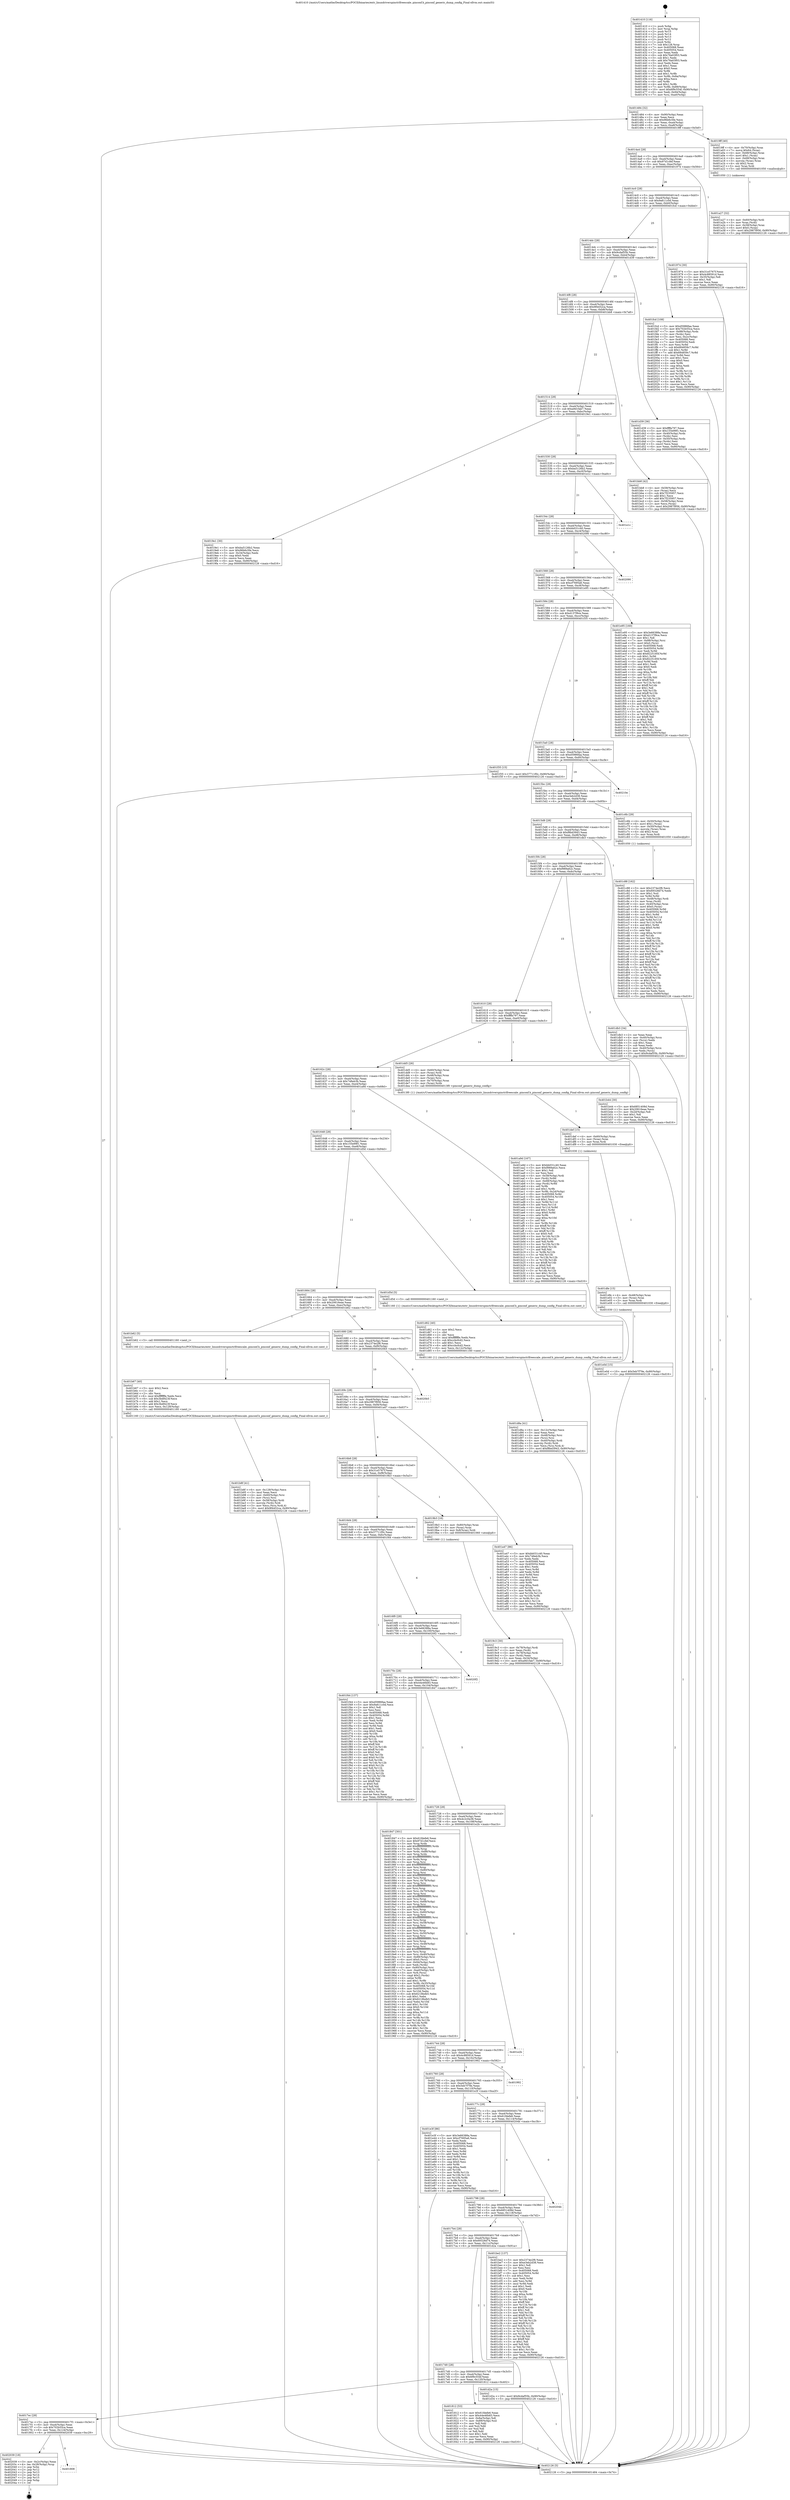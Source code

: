 digraph "0x401410" {
  label = "0x401410 (/mnt/c/Users/mathe/Desktop/tcc/POCII/binaries/extr_linuxdriverspinctrlfreescale..pinconf.h_pinconf_generic_dump_config_Final-ollvm.out::main(0))"
  labelloc = "t"
  node[shape=record]

  Entry [label="",width=0.3,height=0.3,shape=circle,fillcolor=black,style=filled]
  "0x401484" [label="{
     0x401484 [32]\l
     | [instrs]\l
     &nbsp;&nbsp;0x401484 \<+6\>: mov -0x90(%rbp),%eax\l
     &nbsp;&nbsp;0x40148a \<+2\>: mov %eax,%ecx\l
     &nbsp;&nbsp;0x40148c \<+6\>: sub $0x96b6c5fe,%ecx\l
     &nbsp;&nbsp;0x401492 \<+6\>: mov %eax,-0xa4(%rbp)\l
     &nbsp;&nbsp;0x401498 \<+6\>: mov %ecx,-0xa8(%rbp)\l
     &nbsp;&nbsp;0x40149e \<+6\>: je 00000000004019ff \<main+0x5ef\>\l
  }"]
  "0x4019ff" [label="{
     0x4019ff [40]\l
     | [instrs]\l
     &nbsp;&nbsp;0x4019ff \<+4\>: mov -0x70(%rbp),%rax\l
     &nbsp;&nbsp;0x401a03 \<+7\>: movq $0x64,(%rax)\l
     &nbsp;&nbsp;0x401a0a \<+4\>: mov -0x68(%rbp),%rax\l
     &nbsp;&nbsp;0x401a0e \<+6\>: movl $0x1,(%rax)\l
     &nbsp;&nbsp;0x401a14 \<+4\>: mov -0x68(%rbp),%rax\l
     &nbsp;&nbsp;0x401a18 \<+3\>: movslq (%rax),%rax\l
     &nbsp;&nbsp;0x401a1b \<+4\>: shl $0x2,%rax\l
     &nbsp;&nbsp;0x401a1f \<+3\>: mov %rax,%rdi\l
     &nbsp;&nbsp;0x401a22 \<+5\>: call 0000000000401050 \<malloc@plt\>\l
     | [calls]\l
     &nbsp;&nbsp;0x401050 \{1\} (unknown)\l
  }"]
  "0x4014a4" [label="{
     0x4014a4 [28]\l
     | [instrs]\l
     &nbsp;&nbsp;0x4014a4 \<+5\>: jmp 00000000004014a9 \<main+0x99\>\l
     &nbsp;&nbsp;0x4014a9 \<+6\>: mov -0xa4(%rbp),%eax\l
     &nbsp;&nbsp;0x4014af \<+5\>: sub $0x97d1cfef,%eax\l
     &nbsp;&nbsp;0x4014b4 \<+6\>: mov %eax,-0xac(%rbp)\l
     &nbsp;&nbsp;0x4014ba \<+6\>: je 0000000000401974 \<main+0x564\>\l
  }"]
  Exit [label="",width=0.3,height=0.3,shape=circle,fillcolor=black,style=filled,peripheries=2]
  "0x401974" [label="{
     0x401974 [30]\l
     | [instrs]\l
     &nbsp;&nbsp;0x401974 \<+5\>: mov $0x31e5767f,%eax\l
     &nbsp;&nbsp;0x401979 \<+5\>: mov $0x4c88591d,%ecx\l
     &nbsp;&nbsp;0x40197e \<+3\>: mov -0x35(%rbp),%dl\l
     &nbsp;&nbsp;0x401981 \<+3\>: test $0x1,%dl\l
     &nbsp;&nbsp;0x401984 \<+3\>: cmovne %ecx,%eax\l
     &nbsp;&nbsp;0x401987 \<+6\>: mov %eax,-0x90(%rbp)\l
     &nbsp;&nbsp;0x40198d \<+5\>: jmp 0000000000402126 \<main+0xd16\>\l
  }"]
  "0x4014c0" [label="{
     0x4014c0 [28]\l
     | [instrs]\l
     &nbsp;&nbsp;0x4014c0 \<+5\>: jmp 00000000004014c5 \<main+0xb5\>\l
     &nbsp;&nbsp;0x4014c5 \<+6\>: mov -0xa4(%rbp),%eax\l
     &nbsp;&nbsp;0x4014cb \<+5\>: sub $0x9a611c0d,%eax\l
     &nbsp;&nbsp;0x4014d0 \<+6\>: mov %eax,-0xb0(%rbp)\l
     &nbsp;&nbsp;0x4014d6 \<+6\>: je 0000000000401fcd \<main+0xbbd\>\l
  }"]
  "0x401808" [label="{
     0x401808\l
  }", style=dashed]
  "0x401fcd" [label="{
     0x401fcd [108]\l
     | [instrs]\l
     &nbsp;&nbsp;0x401fcd \<+5\>: mov $0xd5986faa,%eax\l
     &nbsp;&nbsp;0x401fd2 \<+5\>: mov $0x702b55ca,%ecx\l
     &nbsp;&nbsp;0x401fd7 \<+7\>: mov -0x88(%rbp),%rdx\l
     &nbsp;&nbsp;0x401fde \<+2\>: mov (%rdx),%esi\l
     &nbsp;&nbsp;0x401fe0 \<+3\>: mov %esi,-0x2c(%rbp)\l
     &nbsp;&nbsp;0x401fe3 \<+7\>: mov 0x405068,%esi\l
     &nbsp;&nbsp;0x401fea \<+7\>: mov 0x405054,%edi\l
     &nbsp;&nbsp;0x401ff1 \<+3\>: mov %esi,%r8d\l
     &nbsp;&nbsp;0x401ff4 \<+7\>: sub $0x684859c7,%r8d\l
     &nbsp;&nbsp;0x401ffb \<+4\>: sub $0x1,%r8d\l
     &nbsp;&nbsp;0x401fff \<+7\>: add $0x684859c7,%r8d\l
     &nbsp;&nbsp;0x402006 \<+4\>: imul %r8d,%esi\l
     &nbsp;&nbsp;0x40200a \<+3\>: and $0x1,%esi\l
     &nbsp;&nbsp;0x40200d \<+3\>: cmp $0x0,%esi\l
     &nbsp;&nbsp;0x402010 \<+4\>: sete %r9b\l
     &nbsp;&nbsp;0x402014 \<+3\>: cmp $0xa,%edi\l
     &nbsp;&nbsp;0x402017 \<+4\>: setl %r10b\l
     &nbsp;&nbsp;0x40201b \<+3\>: mov %r9b,%r11b\l
     &nbsp;&nbsp;0x40201e \<+3\>: and %r10b,%r11b\l
     &nbsp;&nbsp;0x402021 \<+3\>: xor %r10b,%r9b\l
     &nbsp;&nbsp;0x402024 \<+3\>: or %r9b,%r11b\l
     &nbsp;&nbsp;0x402027 \<+4\>: test $0x1,%r11b\l
     &nbsp;&nbsp;0x40202b \<+3\>: cmovne %ecx,%eax\l
     &nbsp;&nbsp;0x40202e \<+6\>: mov %eax,-0x90(%rbp)\l
     &nbsp;&nbsp;0x402034 \<+5\>: jmp 0000000000402126 \<main+0xd16\>\l
  }"]
  "0x4014dc" [label="{
     0x4014dc [28]\l
     | [instrs]\l
     &nbsp;&nbsp;0x4014dc \<+5\>: jmp 00000000004014e1 \<main+0xd1\>\l
     &nbsp;&nbsp;0x4014e1 \<+6\>: mov -0xa4(%rbp),%eax\l
     &nbsp;&nbsp;0x4014e7 \<+5\>: sub $0x9cdaf55b,%eax\l
     &nbsp;&nbsp;0x4014ec \<+6\>: mov %eax,-0xb4(%rbp)\l
     &nbsp;&nbsp;0x4014f2 \<+6\>: je 0000000000401d39 \<main+0x929\>\l
  }"]
  "0x402039" [label="{
     0x402039 [18]\l
     | [instrs]\l
     &nbsp;&nbsp;0x402039 \<+3\>: mov -0x2c(%rbp),%eax\l
     &nbsp;&nbsp;0x40203c \<+4\>: lea -0x28(%rbp),%rsp\l
     &nbsp;&nbsp;0x402040 \<+1\>: pop %rbx\l
     &nbsp;&nbsp;0x402041 \<+2\>: pop %r12\l
     &nbsp;&nbsp;0x402043 \<+2\>: pop %r13\l
     &nbsp;&nbsp;0x402045 \<+2\>: pop %r14\l
     &nbsp;&nbsp;0x402047 \<+2\>: pop %r15\l
     &nbsp;&nbsp;0x402049 \<+1\>: pop %rbp\l
     &nbsp;&nbsp;0x40204a \<+1\>: ret\l
  }"]
  "0x401d39" [label="{
     0x401d39 [36]\l
     | [instrs]\l
     &nbsp;&nbsp;0x401d39 \<+5\>: mov $0xffffa797,%eax\l
     &nbsp;&nbsp;0x401d3e \<+5\>: mov $0x155e99f1,%ecx\l
     &nbsp;&nbsp;0x401d43 \<+4\>: mov -0x40(%rbp),%rdx\l
     &nbsp;&nbsp;0x401d47 \<+2\>: mov (%rdx),%esi\l
     &nbsp;&nbsp;0x401d49 \<+4\>: mov -0x50(%rbp),%rdx\l
     &nbsp;&nbsp;0x401d4d \<+2\>: cmp (%rdx),%esi\l
     &nbsp;&nbsp;0x401d4f \<+3\>: cmovl %ecx,%eax\l
     &nbsp;&nbsp;0x401d52 \<+6\>: mov %eax,-0x90(%rbp)\l
     &nbsp;&nbsp;0x401d58 \<+5\>: jmp 0000000000402126 \<main+0xd16\>\l
  }"]
  "0x4014f8" [label="{
     0x4014f8 [28]\l
     | [instrs]\l
     &nbsp;&nbsp;0x4014f8 \<+5\>: jmp 00000000004014fd \<main+0xed\>\l
     &nbsp;&nbsp;0x4014fd \<+6\>: mov -0xa4(%rbp),%eax\l
     &nbsp;&nbsp;0x401503 \<+5\>: sub $0x9f4452ca,%eax\l
     &nbsp;&nbsp;0x401508 \<+6\>: mov %eax,-0xb8(%rbp)\l
     &nbsp;&nbsp;0x40150e \<+6\>: je 0000000000401bb8 \<main+0x7a8\>\l
  }"]
  "0x401e0d" [label="{
     0x401e0d [15]\l
     | [instrs]\l
     &nbsp;&nbsp;0x401e0d \<+10\>: movl $0x5eb7f79e,-0x90(%rbp)\l
     &nbsp;&nbsp;0x401e17 \<+5\>: jmp 0000000000402126 \<main+0xd16\>\l
  }"]
  "0x401bb8" [label="{
     0x401bb8 [42]\l
     | [instrs]\l
     &nbsp;&nbsp;0x401bb8 \<+4\>: mov -0x58(%rbp),%rax\l
     &nbsp;&nbsp;0x401bbc \<+2\>: mov (%rax),%ecx\l
     &nbsp;&nbsp;0x401bbe \<+6\>: sub $0x7f235957,%ecx\l
     &nbsp;&nbsp;0x401bc4 \<+3\>: add $0x1,%ecx\l
     &nbsp;&nbsp;0x401bc7 \<+6\>: add $0x7f235957,%ecx\l
     &nbsp;&nbsp;0x401bcd \<+4\>: mov -0x58(%rbp),%rax\l
     &nbsp;&nbsp;0x401bd1 \<+2\>: mov %ecx,(%rax)\l
     &nbsp;&nbsp;0x401bd3 \<+10\>: movl $0x2987f956,-0x90(%rbp)\l
     &nbsp;&nbsp;0x401bdd \<+5\>: jmp 0000000000402126 \<main+0xd16\>\l
  }"]
  "0x401514" [label="{
     0x401514 [28]\l
     | [instrs]\l
     &nbsp;&nbsp;0x401514 \<+5\>: jmp 0000000000401519 \<main+0x109\>\l
     &nbsp;&nbsp;0x401519 \<+6\>: mov -0xa4(%rbp),%eax\l
     &nbsp;&nbsp;0x40151f \<+5\>: sub $0xa9d1fab7,%eax\l
     &nbsp;&nbsp;0x401524 \<+6\>: mov %eax,-0xbc(%rbp)\l
     &nbsp;&nbsp;0x40152a \<+6\>: je 00000000004019e1 \<main+0x5d1\>\l
  }"]
  "0x401dfe" [label="{
     0x401dfe [15]\l
     | [instrs]\l
     &nbsp;&nbsp;0x401dfe \<+4\>: mov -0x48(%rbp),%rax\l
     &nbsp;&nbsp;0x401e02 \<+3\>: mov (%rax),%rax\l
     &nbsp;&nbsp;0x401e05 \<+3\>: mov %rax,%rdi\l
     &nbsp;&nbsp;0x401e08 \<+5\>: call 0000000000401030 \<free@plt\>\l
     | [calls]\l
     &nbsp;&nbsp;0x401030 \{1\} (unknown)\l
  }"]
  "0x4019e1" [label="{
     0x4019e1 [30]\l
     | [instrs]\l
     &nbsp;&nbsp;0x4019e1 \<+5\>: mov $0xba5126b2,%eax\l
     &nbsp;&nbsp;0x4019e6 \<+5\>: mov $0x96b6c5fe,%ecx\l
     &nbsp;&nbsp;0x4019eb \<+3\>: mov -0x34(%rbp),%edx\l
     &nbsp;&nbsp;0x4019ee \<+3\>: cmp $0x0,%edx\l
     &nbsp;&nbsp;0x4019f1 \<+3\>: cmove %ecx,%eax\l
     &nbsp;&nbsp;0x4019f4 \<+6\>: mov %eax,-0x90(%rbp)\l
     &nbsp;&nbsp;0x4019fa \<+5\>: jmp 0000000000402126 \<main+0xd16\>\l
  }"]
  "0x401530" [label="{
     0x401530 [28]\l
     | [instrs]\l
     &nbsp;&nbsp;0x401530 \<+5\>: jmp 0000000000401535 \<main+0x125\>\l
     &nbsp;&nbsp;0x401535 \<+6\>: mov -0xa4(%rbp),%eax\l
     &nbsp;&nbsp;0x40153b \<+5\>: sub $0xba5126b2,%eax\l
     &nbsp;&nbsp;0x401540 \<+6\>: mov %eax,-0xc0(%rbp)\l
     &nbsp;&nbsp;0x401546 \<+6\>: je 0000000000401e1c \<main+0xa0c\>\l
  }"]
  "0x401def" [label="{
     0x401def [15]\l
     | [instrs]\l
     &nbsp;&nbsp;0x401def \<+4\>: mov -0x60(%rbp),%rax\l
     &nbsp;&nbsp;0x401df3 \<+3\>: mov (%rax),%rax\l
     &nbsp;&nbsp;0x401df6 \<+3\>: mov %rax,%rdi\l
     &nbsp;&nbsp;0x401df9 \<+5\>: call 0000000000401030 \<free@plt\>\l
     | [calls]\l
     &nbsp;&nbsp;0x401030 \{1\} (unknown)\l
  }"]
  "0x401e1c" [label="{
     0x401e1c\l
  }", style=dashed]
  "0x40154c" [label="{
     0x40154c [28]\l
     | [instrs]\l
     &nbsp;&nbsp;0x40154c \<+5\>: jmp 0000000000401551 \<main+0x141\>\l
     &nbsp;&nbsp;0x401551 \<+6\>: mov -0xa4(%rbp),%eax\l
     &nbsp;&nbsp;0x401557 \<+5\>: sub $0xbb031c40,%eax\l
     &nbsp;&nbsp;0x40155c \<+6\>: mov %eax,-0xc4(%rbp)\l
     &nbsp;&nbsp;0x401562 \<+6\>: je 0000000000402090 \<main+0xc80\>\l
  }"]
  "0x401d8a" [label="{
     0x401d8a [41]\l
     | [instrs]\l
     &nbsp;&nbsp;0x401d8a \<+6\>: mov -0x12c(%rbp),%ecx\l
     &nbsp;&nbsp;0x401d90 \<+3\>: imul %eax,%ecx\l
     &nbsp;&nbsp;0x401d93 \<+4\>: mov -0x48(%rbp),%rsi\l
     &nbsp;&nbsp;0x401d97 \<+3\>: mov (%rsi),%rsi\l
     &nbsp;&nbsp;0x401d9a \<+4\>: mov -0x40(%rbp),%rdi\l
     &nbsp;&nbsp;0x401d9e \<+3\>: movslq (%rdi),%rdi\l
     &nbsp;&nbsp;0x401da1 \<+3\>: mov %ecx,(%rsi,%rdi,4)\l
     &nbsp;&nbsp;0x401da4 \<+10\>: movl $0xf8bd3943,-0x90(%rbp)\l
     &nbsp;&nbsp;0x401dae \<+5\>: jmp 0000000000402126 \<main+0xd16\>\l
  }"]
  "0x402090" [label="{
     0x402090\l
  }", style=dashed]
  "0x401568" [label="{
     0x401568 [28]\l
     | [instrs]\l
     &nbsp;&nbsp;0x401568 \<+5\>: jmp 000000000040156d \<main+0x15d\>\l
     &nbsp;&nbsp;0x40156d \<+6\>: mov -0xa4(%rbp),%eax\l
     &nbsp;&nbsp;0x401573 \<+5\>: sub $0xcf7695a6,%eax\l
     &nbsp;&nbsp;0x401578 \<+6\>: mov %eax,-0xc8(%rbp)\l
     &nbsp;&nbsp;0x40157e \<+6\>: je 0000000000401e95 \<main+0xa85\>\l
  }"]
  "0x401d62" [label="{
     0x401d62 [40]\l
     | [instrs]\l
     &nbsp;&nbsp;0x401d62 \<+5\>: mov $0x2,%ecx\l
     &nbsp;&nbsp;0x401d67 \<+1\>: cltd\l
     &nbsp;&nbsp;0x401d68 \<+2\>: idiv %ecx\l
     &nbsp;&nbsp;0x401d6a \<+6\>: imul $0xfffffffe,%edx,%ecx\l
     &nbsp;&nbsp;0x401d70 \<+6\>: sub $0xccbcfcd2,%ecx\l
     &nbsp;&nbsp;0x401d76 \<+3\>: add $0x1,%ecx\l
     &nbsp;&nbsp;0x401d79 \<+6\>: add $0xccbcfcd2,%ecx\l
     &nbsp;&nbsp;0x401d7f \<+6\>: mov %ecx,-0x12c(%rbp)\l
     &nbsp;&nbsp;0x401d85 \<+5\>: call 0000000000401160 \<next_i\>\l
     | [calls]\l
     &nbsp;&nbsp;0x401160 \{1\} (/mnt/c/Users/mathe/Desktop/tcc/POCII/binaries/extr_linuxdriverspinctrlfreescale..pinconf.h_pinconf_generic_dump_config_Final-ollvm.out::next_i)\l
  }"]
  "0x401e95" [label="{
     0x401e95 [160]\l
     | [instrs]\l
     &nbsp;&nbsp;0x401e95 \<+5\>: mov $0x3e66388a,%eax\l
     &nbsp;&nbsp;0x401e9a \<+5\>: mov $0xd137f9ce,%ecx\l
     &nbsp;&nbsp;0x401e9f \<+2\>: mov $0x1,%dl\l
     &nbsp;&nbsp;0x401ea1 \<+7\>: mov -0x88(%rbp),%rsi\l
     &nbsp;&nbsp;0x401ea8 \<+6\>: movl $0x0,(%rsi)\l
     &nbsp;&nbsp;0x401eae \<+7\>: mov 0x405068,%edi\l
     &nbsp;&nbsp;0x401eb5 \<+8\>: mov 0x405054,%r8d\l
     &nbsp;&nbsp;0x401ebd \<+3\>: mov %edi,%r9d\l
     &nbsp;&nbsp;0x401ec0 \<+7\>: add $0x8225185f,%r9d\l
     &nbsp;&nbsp;0x401ec7 \<+4\>: sub $0x1,%r9d\l
     &nbsp;&nbsp;0x401ecb \<+7\>: sub $0x8225185f,%r9d\l
     &nbsp;&nbsp;0x401ed2 \<+4\>: imul %r9d,%edi\l
     &nbsp;&nbsp;0x401ed6 \<+3\>: and $0x1,%edi\l
     &nbsp;&nbsp;0x401ed9 \<+3\>: cmp $0x0,%edi\l
     &nbsp;&nbsp;0x401edc \<+4\>: sete %r10b\l
     &nbsp;&nbsp;0x401ee0 \<+4\>: cmp $0xa,%r8d\l
     &nbsp;&nbsp;0x401ee4 \<+4\>: setl %r11b\l
     &nbsp;&nbsp;0x401ee8 \<+3\>: mov %r10b,%bl\l
     &nbsp;&nbsp;0x401eeb \<+3\>: xor $0xff,%bl\l
     &nbsp;&nbsp;0x401eee \<+3\>: mov %r11b,%r14b\l
     &nbsp;&nbsp;0x401ef1 \<+4\>: xor $0xff,%r14b\l
     &nbsp;&nbsp;0x401ef5 \<+3\>: xor $0x1,%dl\l
     &nbsp;&nbsp;0x401ef8 \<+3\>: mov %bl,%r15b\l
     &nbsp;&nbsp;0x401efb \<+4\>: and $0xff,%r15b\l
     &nbsp;&nbsp;0x401eff \<+3\>: and %dl,%r10b\l
     &nbsp;&nbsp;0x401f02 \<+3\>: mov %r14b,%r12b\l
     &nbsp;&nbsp;0x401f05 \<+4\>: and $0xff,%r12b\l
     &nbsp;&nbsp;0x401f09 \<+3\>: and %dl,%r11b\l
     &nbsp;&nbsp;0x401f0c \<+3\>: or %r10b,%r15b\l
     &nbsp;&nbsp;0x401f0f \<+3\>: or %r11b,%r12b\l
     &nbsp;&nbsp;0x401f12 \<+3\>: xor %r12b,%r15b\l
     &nbsp;&nbsp;0x401f15 \<+3\>: or %r14b,%bl\l
     &nbsp;&nbsp;0x401f18 \<+3\>: xor $0xff,%bl\l
     &nbsp;&nbsp;0x401f1b \<+3\>: or $0x1,%dl\l
     &nbsp;&nbsp;0x401f1e \<+2\>: and %dl,%bl\l
     &nbsp;&nbsp;0x401f20 \<+3\>: or %bl,%r15b\l
     &nbsp;&nbsp;0x401f23 \<+4\>: test $0x1,%r15b\l
     &nbsp;&nbsp;0x401f27 \<+3\>: cmovne %ecx,%eax\l
     &nbsp;&nbsp;0x401f2a \<+6\>: mov %eax,-0x90(%rbp)\l
     &nbsp;&nbsp;0x401f30 \<+5\>: jmp 0000000000402126 \<main+0xd16\>\l
  }"]
  "0x401584" [label="{
     0x401584 [28]\l
     | [instrs]\l
     &nbsp;&nbsp;0x401584 \<+5\>: jmp 0000000000401589 \<main+0x179\>\l
     &nbsp;&nbsp;0x401589 \<+6\>: mov -0xa4(%rbp),%eax\l
     &nbsp;&nbsp;0x40158f \<+5\>: sub $0xd137f9ce,%eax\l
     &nbsp;&nbsp;0x401594 \<+6\>: mov %eax,-0xcc(%rbp)\l
     &nbsp;&nbsp;0x40159a \<+6\>: je 0000000000401f35 \<main+0xb25\>\l
  }"]
  "0x401c88" [label="{
     0x401c88 [162]\l
     | [instrs]\l
     &nbsp;&nbsp;0x401c88 \<+5\>: mov $0x2374e2f6,%ecx\l
     &nbsp;&nbsp;0x401c8d \<+5\>: mov $0x69328d74,%edx\l
     &nbsp;&nbsp;0x401c92 \<+3\>: mov $0x1,%sil\l
     &nbsp;&nbsp;0x401c95 \<+3\>: xor %r8d,%r8d\l
     &nbsp;&nbsp;0x401c98 \<+4\>: mov -0x48(%rbp),%rdi\l
     &nbsp;&nbsp;0x401c9c \<+3\>: mov %rax,(%rdi)\l
     &nbsp;&nbsp;0x401c9f \<+4\>: mov -0x40(%rbp),%rax\l
     &nbsp;&nbsp;0x401ca3 \<+6\>: movl $0x0,(%rax)\l
     &nbsp;&nbsp;0x401ca9 \<+8\>: mov 0x405068,%r9d\l
     &nbsp;&nbsp;0x401cb1 \<+8\>: mov 0x405054,%r10d\l
     &nbsp;&nbsp;0x401cb9 \<+4\>: sub $0x1,%r8d\l
     &nbsp;&nbsp;0x401cbd \<+3\>: mov %r9d,%r11d\l
     &nbsp;&nbsp;0x401cc0 \<+3\>: add %r8d,%r11d\l
     &nbsp;&nbsp;0x401cc3 \<+4\>: imul %r11d,%r9d\l
     &nbsp;&nbsp;0x401cc7 \<+4\>: and $0x1,%r9d\l
     &nbsp;&nbsp;0x401ccb \<+4\>: cmp $0x0,%r9d\l
     &nbsp;&nbsp;0x401ccf \<+3\>: sete %bl\l
     &nbsp;&nbsp;0x401cd2 \<+4\>: cmp $0xa,%r10d\l
     &nbsp;&nbsp;0x401cd6 \<+4\>: setl %r14b\l
     &nbsp;&nbsp;0x401cda \<+3\>: mov %bl,%r15b\l
     &nbsp;&nbsp;0x401cdd \<+4\>: xor $0xff,%r15b\l
     &nbsp;&nbsp;0x401ce1 \<+3\>: mov %r14b,%r12b\l
     &nbsp;&nbsp;0x401ce4 \<+4\>: xor $0xff,%r12b\l
     &nbsp;&nbsp;0x401ce8 \<+4\>: xor $0x1,%sil\l
     &nbsp;&nbsp;0x401cec \<+3\>: mov %r15b,%r13b\l
     &nbsp;&nbsp;0x401cef \<+4\>: and $0xff,%r13b\l
     &nbsp;&nbsp;0x401cf3 \<+3\>: and %sil,%bl\l
     &nbsp;&nbsp;0x401cf6 \<+3\>: mov %r12b,%al\l
     &nbsp;&nbsp;0x401cf9 \<+2\>: and $0xff,%al\l
     &nbsp;&nbsp;0x401cfb \<+3\>: and %sil,%r14b\l
     &nbsp;&nbsp;0x401cfe \<+3\>: or %bl,%r13b\l
     &nbsp;&nbsp;0x401d01 \<+3\>: or %r14b,%al\l
     &nbsp;&nbsp;0x401d04 \<+3\>: xor %al,%r13b\l
     &nbsp;&nbsp;0x401d07 \<+3\>: or %r12b,%r15b\l
     &nbsp;&nbsp;0x401d0a \<+4\>: xor $0xff,%r15b\l
     &nbsp;&nbsp;0x401d0e \<+4\>: or $0x1,%sil\l
     &nbsp;&nbsp;0x401d12 \<+3\>: and %sil,%r15b\l
     &nbsp;&nbsp;0x401d15 \<+3\>: or %r15b,%r13b\l
     &nbsp;&nbsp;0x401d18 \<+4\>: test $0x1,%r13b\l
     &nbsp;&nbsp;0x401d1c \<+3\>: cmovne %edx,%ecx\l
     &nbsp;&nbsp;0x401d1f \<+6\>: mov %ecx,-0x90(%rbp)\l
     &nbsp;&nbsp;0x401d25 \<+5\>: jmp 0000000000402126 \<main+0xd16\>\l
  }"]
  "0x401f35" [label="{
     0x401f35 [15]\l
     | [instrs]\l
     &nbsp;&nbsp;0x401f35 \<+10\>: movl $0x37711f0c,-0x90(%rbp)\l
     &nbsp;&nbsp;0x401f3f \<+5\>: jmp 0000000000402126 \<main+0xd16\>\l
  }"]
  "0x4015a0" [label="{
     0x4015a0 [28]\l
     | [instrs]\l
     &nbsp;&nbsp;0x4015a0 \<+5\>: jmp 00000000004015a5 \<main+0x195\>\l
     &nbsp;&nbsp;0x4015a5 \<+6\>: mov -0xa4(%rbp),%eax\l
     &nbsp;&nbsp;0x4015ab \<+5\>: sub $0xd5986faa,%eax\l
     &nbsp;&nbsp;0x4015b0 \<+6\>: mov %eax,-0xd0(%rbp)\l
     &nbsp;&nbsp;0x4015b6 \<+6\>: je 000000000040210e \<main+0xcfe\>\l
  }"]
  "0x401b8f" [label="{
     0x401b8f [41]\l
     | [instrs]\l
     &nbsp;&nbsp;0x401b8f \<+6\>: mov -0x128(%rbp),%ecx\l
     &nbsp;&nbsp;0x401b95 \<+3\>: imul %eax,%ecx\l
     &nbsp;&nbsp;0x401b98 \<+4\>: mov -0x60(%rbp),%rsi\l
     &nbsp;&nbsp;0x401b9c \<+3\>: mov (%rsi),%rsi\l
     &nbsp;&nbsp;0x401b9f \<+4\>: mov -0x58(%rbp),%rdi\l
     &nbsp;&nbsp;0x401ba3 \<+3\>: movslq (%rdi),%rdi\l
     &nbsp;&nbsp;0x401ba6 \<+3\>: mov %ecx,(%rsi,%rdi,4)\l
     &nbsp;&nbsp;0x401ba9 \<+10\>: movl $0x9f4452ca,-0x90(%rbp)\l
     &nbsp;&nbsp;0x401bb3 \<+5\>: jmp 0000000000402126 \<main+0xd16\>\l
  }"]
  "0x40210e" [label="{
     0x40210e\l
  }", style=dashed]
  "0x4015bc" [label="{
     0x4015bc [28]\l
     | [instrs]\l
     &nbsp;&nbsp;0x4015bc \<+5\>: jmp 00000000004015c1 \<main+0x1b1\>\l
     &nbsp;&nbsp;0x4015c1 \<+6\>: mov -0xa4(%rbp),%eax\l
     &nbsp;&nbsp;0x4015c7 \<+5\>: sub $0xe3eb2d38,%eax\l
     &nbsp;&nbsp;0x4015cc \<+6\>: mov %eax,-0xd4(%rbp)\l
     &nbsp;&nbsp;0x4015d2 \<+6\>: je 0000000000401c6b \<main+0x85b\>\l
  }"]
  "0x401b67" [label="{
     0x401b67 [40]\l
     | [instrs]\l
     &nbsp;&nbsp;0x401b67 \<+5\>: mov $0x2,%ecx\l
     &nbsp;&nbsp;0x401b6c \<+1\>: cltd\l
     &nbsp;&nbsp;0x401b6d \<+2\>: idiv %ecx\l
     &nbsp;&nbsp;0x401b6f \<+6\>: imul $0xfffffffe,%edx,%ecx\l
     &nbsp;&nbsp;0x401b75 \<+6\>: sub $0x3bdf423f,%ecx\l
     &nbsp;&nbsp;0x401b7b \<+3\>: add $0x1,%ecx\l
     &nbsp;&nbsp;0x401b7e \<+6\>: add $0x3bdf423f,%ecx\l
     &nbsp;&nbsp;0x401b84 \<+6\>: mov %ecx,-0x128(%rbp)\l
     &nbsp;&nbsp;0x401b8a \<+5\>: call 0000000000401160 \<next_i\>\l
     | [calls]\l
     &nbsp;&nbsp;0x401160 \{1\} (/mnt/c/Users/mathe/Desktop/tcc/POCII/binaries/extr_linuxdriverspinctrlfreescale..pinconf.h_pinconf_generic_dump_config_Final-ollvm.out::next_i)\l
  }"]
  "0x401c6b" [label="{
     0x401c6b [29]\l
     | [instrs]\l
     &nbsp;&nbsp;0x401c6b \<+4\>: mov -0x50(%rbp),%rax\l
     &nbsp;&nbsp;0x401c6f \<+6\>: movl $0x1,(%rax)\l
     &nbsp;&nbsp;0x401c75 \<+4\>: mov -0x50(%rbp),%rax\l
     &nbsp;&nbsp;0x401c79 \<+3\>: movslq (%rax),%rax\l
     &nbsp;&nbsp;0x401c7c \<+4\>: shl $0x2,%rax\l
     &nbsp;&nbsp;0x401c80 \<+3\>: mov %rax,%rdi\l
     &nbsp;&nbsp;0x401c83 \<+5\>: call 0000000000401050 \<malloc@plt\>\l
     | [calls]\l
     &nbsp;&nbsp;0x401050 \{1\} (unknown)\l
  }"]
  "0x4015d8" [label="{
     0x4015d8 [28]\l
     | [instrs]\l
     &nbsp;&nbsp;0x4015d8 \<+5\>: jmp 00000000004015dd \<main+0x1cd\>\l
     &nbsp;&nbsp;0x4015dd \<+6\>: mov -0xa4(%rbp),%eax\l
     &nbsp;&nbsp;0x4015e3 \<+5\>: sub $0xf8bd3943,%eax\l
     &nbsp;&nbsp;0x4015e8 \<+6\>: mov %eax,-0xd8(%rbp)\l
     &nbsp;&nbsp;0x4015ee \<+6\>: je 0000000000401db3 \<main+0x9a3\>\l
  }"]
  "0x401a27" [label="{
     0x401a27 [32]\l
     | [instrs]\l
     &nbsp;&nbsp;0x401a27 \<+4\>: mov -0x60(%rbp),%rdi\l
     &nbsp;&nbsp;0x401a2b \<+3\>: mov %rax,(%rdi)\l
     &nbsp;&nbsp;0x401a2e \<+4\>: mov -0x58(%rbp),%rax\l
     &nbsp;&nbsp;0x401a32 \<+6\>: movl $0x0,(%rax)\l
     &nbsp;&nbsp;0x401a38 \<+10\>: movl $0x2987f956,-0x90(%rbp)\l
     &nbsp;&nbsp;0x401a42 \<+5\>: jmp 0000000000402126 \<main+0xd16\>\l
  }"]
  "0x401db3" [label="{
     0x401db3 [34]\l
     | [instrs]\l
     &nbsp;&nbsp;0x401db3 \<+2\>: xor %eax,%eax\l
     &nbsp;&nbsp;0x401db5 \<+4\>: mov -0x40(%rbp),%rcx\l
     &nbsp;&nbsp;0x401db9 \<+2\>: mov (%rcx),%edx\l
     &nbsp;&nbsp;0x401dbb \<+3\>: sub $0x1,%eax\l
     &nbsp;&nbsp;0x401dbe \<+2\>: sub %eax,%edx\l
     &nbsp;&nbsp;0x401dc0 \<+4\>: mov -0x40(%rbp),%rcx\l
     &nbsp;&nbsp;0x401dc4 \<+2\>: mov %edx,(%rcx)\l
     &nbsp;&nbsp;0x401dc6 \<+10\>: movl $0x9cdaf55b,-0x90(%rbp)\l
     &nbsp;&nbsp;0x401dd0 \<+5\>: jmp 0000000000402126 \<main+0xd16\>\l
  }"]
  "0x4015f4" [label="{
     0x4015f4 [28]\l
     | [instrs]\l
     &nbsp;&nbsp;0x4015f4 \<+5\>: jmp 00000000004015f9 \<main+0x1e9\>\l
     &nbsp;&nbsp;0x4015f9 \<+6\>: mov -0xa4(%rbp),%eax\l
     &nbsp;&nbsp;0x4015ff \<+5\>: sub $0xf989a62c,%eax\l
     &nbsp;&nbsp;0x401604 \<+6\>: mov %eax,-0xdc(%rbp)\l
     &nbsp;&nbsp;0x40160a \<+6\>: je 0000000000401b44 \<main+0x734\>\l
  }"]
  "0x4019c3" [label="{
     0x4019c3 [30]\l
     | [instrs]\l
     &nbsp;&nbsp;0x4019c3 \<+4\>: mov -0x78(%rbp),%rdi\l
     &nbsp;&nbsp;0x4019c7 \<+2\>: mov %eax,(%rdi)\l
     &nbsp;&nbsp;0x4019c9 \<+4\>: mov -0x78(%rbp),%rdi\l
     &nbsp;&nbsp;0x4019cd \<+2\>: mov (%rdi),%eax\l
     &nbsp;&nbsp;0x4019cf \<+3\>: mov %eax,-0x34(%rbp)\l
     &nbsp;&nbsp;0x4019d2 \<+10\>: movl $0xa9d1fab7,-0x90(%rbp)\l
     &nbsp;&nbsp;0x4019dc \<+5\>: jmp 0000000000402126 \<main+0xd16\>\l
  }"]
  "0x401b44" [label="{
     0x401b44 [30]\l
     | [instrs]\l
     &nbsp;&nbsp;0x401b44 \<+5\>: mov $0x6851408d,%eax\l
     &nbsp;&nbsp;0x401b49 \<+5\>: mov $0x20616eae,%ecx\l
     &nbsp;&nbsp;0x401b4e \<+3\>: mov -0x2d(%rbp),%dl\l
     &nbsp;&nbsp;0x401b51 \<+3\>: test $0x1,%dl\l
     &nbsp;&nbsp;0x401b54 \<+3\>: cmovne %ecx,%eax\l
     &nbsp;&nbsp;0x401b57 \<+6\>: mov %eax,-0x90(%rbp)\l
     &nbsp;&nbsp;0x401b5d \<+5\>: jmp 0000000000402126 \<main+0xd16\>\l
  }"]
  "0x401610" [label="{
     0x401610 [28]\l
     | [instrs]\l
     &nbsp;&nbsp;0x401610 \<+5\>: jmp 0000000000401615 \<main+0x205\>\l
     &nbsp;&nbsp;0x401615 \<+6\>: mov -0xa4(%rbp),%eax\l
     &nbsp;&nbsp;0x40161b \<+5\>: sub $0xffffa797,%eax\l
     &nbsp;&nbsp;0x401620 \<+6\>: mov %eax,-0xe0(%rbp)\l
     &nbsp;&nbsp;0x401626 \<+6\>: je 0000000000401dd5 \<main+0x9c5\>\l
  }"]
  "0x401410" [label="{
     0x401410 [116]\l
     | [instrs]\l
     &nbsp;&nbsp;0x401410 \<+1\>: push %rbp\l
     &nbsp;&nbsp;0x401411 \<+3\>: mov %rsp,%rbp\l
     &nbsp;&nbsp;0x401414 \<+2\>: push %r15\l
     &nbsp;&nbsp;0x401416 \<+2\>: push %r14\l
     &nbsp;&nbsp;0x401418 \<+2\>: push %r13\l
     &nbsp;&nbsp;0x40141a \<+2\>: push %r12\l
     &nbsp;&nbsp;0x40141c \<+1\>: push %rbx\l
     &nbsp;&nbsp;0x40141d \<+7\>: sub $0x128,%rsp\l
     &nbsp;&nbsp;0x401424 \<+7\>: mov 0x405068,%eax\l
     &nbsp;&nbsp;0x40142b \<+7\>: mov 0x405054,%ecx\l
     &nbsp;&nbsp;0x401432 \<+2\>: mov %eax,%edx\l
     &nbsp;&nbsp;0x401434 \<+6\>: sub $0x76a03f03,%edx\l
     &nbsp;&nbsp;0x40143a \<+3\>: sub $0x1,%edx\l
     &nbsp;&nbsp;0x40143d \<+6\>: add $0x76a03f03,%edx\l
     &nbsp;&nbsp;0x401443 \<+3\>: imul %edx,%eax\l
     &nbsp;&nbsp;0x401446 \<+3\>: and $0x1,%eax\l
     &nbsp;&nbsp;0x401449 \<+3\>: cmp $0x0,%eax\l
     &nbsp;&nbsp;0x40144c \<+4\>: sete %r8b\l
     &nbsp;&nbsp;0x401450 \<+4\>: and $0x1,%r8b\l
     &nbsp;&nbsp;0x401454 \<+7\>: mov %r8b,-0x8a(%rbp)\l
     &nbsp;&nbsp;0x40145b \<+3\>: cmp $0xa,%ecx\l
     &nbsp;&nbsp;0x40145e \<+4\>: setl %r8b\l
     &nbsp;&nbsp;0x401462 \<+4\>: and $0x1,%r8b\l
     &nbsp;&nbsp;0x401466 \<+7\>: mov %r8b,-0x89(%rbp)\l
     &nbsp;&nbsp;0x40146d \<+10\>: movl $0x6f9c554f,-0x90(%rbp)\l
     &nbsp;&nbsp;0x401477 \<+6\>: mov %edi,-0x94(%rbp)\l
     &nbsp;&nbsp;0x40147d \<+7\>: mov %rsi,-0xa0(%rbp)\l
  }"]
  "0x401dd5" [label="{
     0x401dd5 [26]\l
     | [instrs]\l
     &nbsp;&nbsp;0x401dd5 \<+4\>: mov -0x60(%rbp),%rax\l
     &nbsp;&nbsp;0x401dd9 \<+3\>: mov (%rax),%rdi\l
     &nbsp;&nbsp;0x401ddc \<+4\>: mov -0x48(%rbp),%rax\l
     &nbsp;&nbsp;0x401de0 \<+3\>: mov (%rax),%rsi\l
     &nbsp;&nbsp;0x401de3 \<+4\>: mov -0x70(%rbp),%rax\l
     &nbsp;&nbsp;0x401de7 \<+3\>: mov (%rax),%rdx\l
     &nbsp;&nbsp;0x401dea \<+5\>: call 00000000004013f0 \<pinconf_generic_dump_config\>\l
     | [calls]\l
     &nbsp;&nbsp;0x4013f0 \{1\} (/mnt/c/Users/mathe/Desktop/tcc/POCII/binaries/extr_linuxdriverspinctrlfreescale..pinconf.h_pinconf_generic_dump_config_Final-ollvm.out::pinconf_generic_dump_config)\l
  }"]
  "0x40162c" [label="{
     0x40162c [28]\l
     | [instrs]\l
     &nbsp;&nbsp;0x40162c \<+5\>: jmp 0000000000401631 \<main+0x221\>\l
     &nbsp;&nbsp;0x401631 \<+6\>: mov -0xa4(%rbp),%eax\l
     &nbsp;&nbsp;0x401637 \<+5\>: sub $0x748eb3b,%eax\l
     &nbsp;&nbsp;0x40163c \<+6\>: mov %eax,-0xe4(%rbp)\l
     &nbsp;&nbsp;0x401642 \<+6\>: je 0000000000401a9d \<main+0x68d\>\l
  }"]
  "0x402126" [label="{
     0x402126 [5]\l
     | [instrs]\l
     &nbsp;&nbsp;0x402126 \<+5\>: jmp 0000000000401484 \<main+0x74\>\l
  }"]
  "0x401a9d" [label="{
     0x401a9d [167]\l
     | [instrs]\l
     &nbsp;&nbsp;0x401a9d \<+5\>: mov $0xbb031c40,%eax\l
     &nbsp;&nbsp;0x401aa2 \<+5\>: mov $0xf989a62c,%ecx\l
     &nbsp;&nbsp;0x401aa7 \<+2\>: mov $0x1,%dl\l
     &nbsp;&nbsp;0x401aa9 \<+2\>: xor %esi,%esi\l
     &nbsp;&nbsp;0x401aab \<+4\>: mov -0x58(%rbp),%rdi\l
     &nbsp;&nbsp;0x401aaf \<+3\>: mov (%rdi),%r8d\l
     &nbsp;&nbsp;0x401ab2 \<+4\>: mov -0x68(%rbp),%rdi\l
     &nbsp;&nbsp;0x401ab6 \<+3\>: cmp (%rdi),%r8d\l
     &nbsp;&nbsp;0x401ab9 \<+4\>: setl %r9b\l
     &nbsp;&nbsp;0x401abd \<+4\>: and $0x1,%r9b\l
     &nbsp;&nbsp;0x401ac1 \<+4\>: mov %r9b,-0x2d(%rbp)\l
     &nbsp;&nbsp;0x401ac5 \<+8\>: mov 0x405068,%r8d\l
     &nbsp;&nbsp;0x401acd \<+8\>: mov 0x405054,%r10d\l
     &nbsp;&nbsp;0x401ad5 \<+3\>: sub $0x1,%esi\l
     &nbsp;&nbsp;0x401ad8 \<+3\>: mov %r8d,%r11d\l
     &nbsp;&nbsp;0x401adb \<+3\>: add %esi,%r11d\l
     &nbsp;&nbsp;0x401ade \<+4\>: imul %r11d,%r8d\l
     &nbsp;&nbsp;0x401ae2 \<+4\>: and $0x1,%r8d\l
     &nbsp;&nbsp;0x401ae6 \<+4\>: cmp $0x0,%r8d\l
     &nbsp;&nbsp;0x401aea \<+4\>: sete %r9b\l
     &nbsp;&nbsp;0x401aee \<+4\>: cmp $0xa,%r10d\l
     &nbsp;&nbsp;0x401af2 \<+3\>: setl %bl\l
     &nbsp;&nbsp;0x401af5 \<+3\>: mov %r9b,%r14b\l
     &nbsp;&nbsp;0x401af8 \<+4\>: xor $0xff,%r14b\l
     &nbsp;&nbsp;0x401afc \<+3\>: mov %bl,%r15b\l
     &nbsp;&nbsp;0x401aff \<+4\>: xor $0xff,%r15b\l
     &nbsp;&nbsp;0x401b03 \<+3\>: xor $0x0,%dl\l
     &nbsp;&nbsp;0x401b06 \<+3\>: mov %r14b,%r12b\l
     &nbsp;&nbsp;0x401b09 \<+4\>: and $0x0,%r12b\l
     &nbsp;&nbsp;0x401b0d \<+3\>: and %dl,%r9b\l
     &nbsp;&nbsp;0x401b10 \<+3\>: mov %r15b,%r13b\l
     &nbsp;&nbsp;0x401b13 \<+4\>: and $0x0,%r13b\l
     &nbsp;&nbsp;0x401b17 \<+2\>: and %dl,%bl\l
     &nbsp;&nbsp;0x401b19 \<+3\>: or %r9b,%r12b\l
     &nbsp;&nbsp;0x401b1c \<+3\>: or %bl,%r13b\l
     &nbsp;&nbsp;0x401b1f \<+3\>: xor %r13b,%r12b\l
     &nbsp;&nbsp;0x401b22 \<+3\>: or %r15b,%r14b\l
     &nbsp;&nbsp;0x401b25 \<+4\>: xor $0xff,%r14b\l
     &nbsp;&nbsp;0x401b29 \<+3\>: or $0x0,%dl\l
     &nbsp;&nbsp;0x401b2c \<+3\>: and %dl,%r14b\l
     &nbsp;&nbsp;0x401b2f \<+3\>: or %r14b,%r12b\l
     &nbsp;&nbsp;0x401b32 \<+4\>: test $0x1,%r12b\l
     &nbsp;&nbsp;0x401b36 \<+3\>: cmovne %ecx,%eax\l
     &nbsp;&nbsp;0x401b39 \<+6\>: mov %eax,-0x90(%rbp)\l
     &nbsp;&nbsp;0x401b3f \<+5\>: jmp 0000000000402126 \<main+0xd16\>\l
  }"]
  "0x401648" [label="{
     0x401648 [28]\l
     | [instrs]\l
     &nbsp;&nbsp;0x401648 \<+5\>: jmp 000000000040164d \<main+0x23d\>\l
     &nbsp;&nbsp;0x40164d \<+6\>: mov -0xa4(%rbp),%eax\l
     &nbsp;&nbsp;0x401653 \<+5\>: sub $0x155e99f1,%eax\l
     &nbsp;&nbsp;0x401658 \<+6\>: mov %eax,-0xe8(%rbp)\l
     &nbsp;&nbsp;0x40165e \<+6\>: je 0000000000401d5d \<main+0x94d\>\l
  }"]
  "0x4017ec" [label="{
     0x4017ec [28]\l
     | [instrs]\l
     &nbsp;&nbsp;0x4017ec \<+5\>: jmp 00000000004017f1 \<main+0x3e1\>\l
     &nbsp;&nbsp;0x4017f1 \<+6\>: mov -0xa4(%rbp),%eax\l
     &nbsp;&nbsp;0x4017f7 \<+5\>: sub $0x702b55ca,%eax\l
     &nbsp;&nbsp;0x4017fc \<+6\>: mov %eax,-0x124(%rbp)\l
     &nbsp;&nbsp;0x401802 \<+6\>: je 0000000000402039 \<main+0xc29\>\l
  }"]
  "0x401d5d" [label="{
     0x401d5d [5]\l
     | [instrs]\l
     &nbsp;&nbsp;0x401d5d \<+5\>: call 0000000000401160 \<next_i\>\l
     | [calls]\l
     &nbsp;&nbsp;0x401160 \{1\} (/mnt/c/Users/mathe/Desktop/tcc/POCII/binaries/extr_linuxdriverspinctrlfreescale..pinconf.h_pinconf_generic_dump_config_Final-ollvm.out::next_i)\l
  }"]
  "0x401664" [label="{
     0x401664 [28]\l
     | [instrs]\l
     &nbsp;&nbsp;0x401664 \<+5\>: jmp 0000000000401669 \<main+0x259\>\l
     &nbsp;&nbsp;0x401669 \<+6\>: mov -0xa4(%rbp),%eax\l
     &nbsp;&nbsp;0x40166f \<+5\>: sub $0x20616eae,%eax\l
     &nbsp;&nbsp;0x401674 \<+6\>: mov %eax,-0xec(%rbp)\l
     &nbsp;&nbsp;0x40167a \<+6\>: je 0000000000401b62 \<main+0x752\>\l
  }"]
  "0x401812" [label="{
     0x401812 [53]\l
     | [instrs]\l
     &nbsp;&nbsp;0x401812 \<+5\>: mov $0x61fdefe6,%eax\l
     &nbsp;&nbsp;0x401817 \<+5\>: mov $0x44e46b83,%ecx\l
     &nbsp;&nbsp;0x40181c \<+6\>: mov -0x8a(%rbp),%dl\l
     &nbsp;&nbsp;0x401822 \<+7\>: mov -0x89(%rbp),%sil\l
     &nbsp;&nbsp;0x401829 \<+3\>: mov %dl,%dil\l
     &nbsp;&nbsp;0x40182c \<+3\>: and %sil,%dil\l
     &nbsp;&nbsp;0x40182f \<+3\>: xor %sil,%dl\l
     &nbsp;&nbsp;0x401832 \<+3\>: or %dl,%dil\l
     &nbsp;&nbsp;0x401835 \<+4\>: test $0x1,%dil\l
     &nbsp;&nbsp;0x401839 \<+3\>: cmovne %ecx,%eax\l
     &nbsp;&nbsp;0x40183c \<+6\>: mov %eax,-0x90(%rbp)\l
     &nbsp;&nbsp;0x401842 \<+5\>: jmp 0000000000402126 \<main+0xd16\>\l
  }"]
  "0x401b62" [label="{
     0x401b62 [5]\l
     | [instrs]\l
     &nbsp;&nbsp;0x401b62 \<+5\>: call 0000000000401160 \<next_i\>\l
     | [calls]\l
     &nbsp;&nbsp;0x401160 \{1\} (/mnt/c/Users/mathe/Desktop/tcc/POCII/binaries/extr_linuxdriverspinctrlfreescale..pinconf.h_pinconf_generic_dump_config_Final-ollvm.out::next_i)\l
  }"]
  "0x401680" [label="{
     0x401680 [28]\l
     | [instrs]\l
     &nbsp;&nbsp;0x401680 \<+5\>: jmp 0000000000401685 \<main+0x275\>\l
     &nbsp;&nbsp;0x401685 \<+6\>: mov -0xa4(%rbp),%eax\l
     &nbsp;&nbsp;0x40168b \<+5\>: sub $0x2374e2f6,%eax\l
     &nbsp;&nbsp;0x401690 \<+6\>: mov %eax,-0xf0(%rbp)\l
     &nbsp;&nbsp;0x401696 \<+6\>: je 00000000004020b5 \<main+0xca5\>\l
  }"]
  "0x4017d0" [label="{
     0x4017d0 [28]\l
     | [instrs]\l
     &nbsp;&nbsp;0x4017d0 \<+5\>: jmp 00000000004017d5 \<main+0x3c5\>\l
     &nbsp;&nbsp;0x4017d5 \<+6\>: mov -0xa4(%rbp),%eax\l
     &nbsp;&nbsp;0x4017db \<+5\>: sub $0x6f9c554f,%eax\l
     &nbsp;&nbsp;0x4017e0 \<+6\>: mov %eax,-0x120(%rbp)\l
     &nbsp;&nbsp;0x4017e6 \<+6\>: je 0000000000401812 \<main+0x402\>\l
  }"]
  "0x4020b5" [label="{
     0x4020b5\l
  }", style=dashed]
  "0x40169c" [label="{
     0x40169c [28]\l
     | [instrs]\l
     &nbsp;&nbsp;0x40169c \<+5\>: jmp 00000000004016a1 \<main+0x291\>\l
     &nbsp;&nbsp;0x4016a1 \<+6\>: mov -0xa4(%rbp),%eax\l
     &nbsp;&nbsp;0x4016a7 \<+5\>: sub $0x2987f956,%eax\l
     &nbsp;&nbsp;0x4016ac \<+6\>: mov %eax,-0xf4(%rbp)\l
     &nbsp;&nbsp;0x4016b2 \<+6\>: je 0000000000401a47 \<main+0x637\>\l
  }"]
  "0x401d2a" [label="{
     0x401d2a [15]\l
     | [instrs]\l
     &nbsp;&nbsp;0x401d2a \<+10\>: movl $0x9cdaf55b,-0x90(%rbp)\l
     &nbsp;&nbsp;0x401d34 \<+5\>: jmp 0000000000402126 \<main+0xd16\>\l
  }"]
  "0x401a47" [label="{
     0x401a47 [86]\l
     | [instrs]\l
     &nbsp;&nbsp;0x401a47 \<+5\>: mov $0xbb031c40,%eax\l
     &nbsp;&nbsp;0x401a4c \<+5\>: mov $0x748eb3b,%ecx\l
     &nbsp;&nbsp;0x401a51 \<+2\>: xor %edx,%edx\l
     &nbsp;&nbsp;0x401a53 \<+7\>: mov 0x405068,%esi\l
     &nbsp;&nbsp;0x401a5a \<+7\>: mov 0x405054,%edi\l
     &nbsp;&nbsp;0x401a61 \<+3\>: sub $0x1,%edx\l
     &nbsp;&nbsp;0x401a64 \<+3\>: mov %esi,%r8d\l
     &nbsp;&nbsp;0x401a67 \<+3\>: add %edx,%r8d\l
     &nbsp;&nbsp;0x401a6a \<+4\>: imul %r8d,%esi\l
     &nbsp;&nbsp;0x401a6e \<+3\>: and $0x1,%esi\l
     &nbsp;&nbsp;0x401a71 \<+3\>: cmp $0x0,%esi\l
     &nbsp;&nbsp;0x401a74 \<+4\>: sete %r9b\l
     &nbsp;&nbsp;0x401a78 \<+3\>: cmp $0xa,%edi\l
     &nbsp;&nbsp;0x401a7b \<+4\>: setl %r10b\l
     &nbsp;&nbsp;0x401a7f \<+3\>: mov %r9b,%r11b\l
     &nbsp;&nbsp;0x401a82 \<+3\>: and %r10b,%r11b\l
     &nbsp;&nbsp;0x401a85 \<+3\>: xor %r10b,%r9b\l
     &nbsp;&nbsp;0x401a88 \<+3\>: or %r9b,%r11b\l
     &nbsp;&nbsp;0x401a8b \<+4\>: test $0x1,%r11b\l
     &nbsp;&nbsp;0x401a8f \<+3\>: cmovne %ecx,%eax\l
     &nbsp;&nbsp;0x401a92 \<+6\>: mov %eax,-0x90(%rbp)\l
     &nbsp;&nbsp;0x401a98 \<+5\>: jmp 0000000000402126 \<main+0xd16\>\l
  }"]
  "0x4016b8" [label="{
     0x4016b8 [28]\l
     | [instrs]\l
     &nbsp;&nbsp;0x4016b8 \<+5\>: jmp 00000000004016bd \<main+0x2ad\>\l
     &nbsp;&nbsp;0x4016bd \<+6\>: mov -0xa4(%rbp),%eax\l
     &nbsp;&nbsp;0x4016c3 \<+5\>: sub $0x31e5767f,%eax\l
     &nbsp;&nbsp;0x4016c8 \<+6\>: mov %eax,-0xf8(%rbp)\l
     &nbsp;&nbsp;0x4016ce \<+6\>: je 00000000004019b3 \<main+0x5a3\>\l
  }"]
  "0x4017b4" [label="{
     0x4017b4 [28]\l
     | [instrs]\l
     &nbsp;&nbsp;0x4017b4 \<+5\>: jmp 00000000004017b9 \<main+0x3a9\>\l
     &nbsp;&nbsp;0x4017b9 \<+6\>: mov -0xa4(%rbp),%eax\l
     &nbsp;&nbsp;0x4017bf \<+5\>: sub $0x69328d74,%eax\l
     &nbsp;&nbsp;0x4017c4 \<+6\>: mov %eax,-0x11c(%rbp)\l
     &nbsp;&nbsp;0x4017ca \<+6\>: je 0000000000401d2a \<main+0x91a\>\l
  }"]
  "0x4019b3" [label="{
     0x4019b3 [16]\l
     | [instrs]\l
     &nbsp;&nbsp;0x4019b3 \<+4\>: mov -0x80(%rbp),%rax\l
     &nbsp;&nbsp;0x4019b7 \<+3\>: mov (%rax),%rax\l
     &nbsp;&nbsp;0x4019ba \<+4\>: mov 0x8(%rax),%rdi\l
     &nbsp;&nbsp;0x4019be \<+5\>: call 0000000000401060 \<atoi@plt\>\l
     | [calls]\l
     &nbsp;&nbsp;0x401060 \{1\} (unknown)\l
  }"]
  "0x4016d4" [label="{
     0x4016d4 [28]\l
     | [instrs]\l
     &nbsp;&nbsp;0x4016d4 \<+5\>: jmp 00000000004016d9 \<main+0x2c9\>\l
     &nbsp;&nbsp;0x4016d9 \<+6\>: mov -0xa4(%rbp),%eax\l
     &nbsp;&nbsp;0x4016df \<+5\>: sub $0x37711f0c,%eax\l
     &nbsp;&nbsp;0x4016e4 \<+6\>: mov %eax,-0xfc(%rbp)\l
     &nbsp;&nbsp;0x4016ea \<+6\>: je 0000000000401f44 \<main+0xb34\>\l
  }"]
  "0x401be2" [label="{
     0x401be2 [137]\l
     | [instrs]\l
     &nbsp;&nbsp;0x401be2 \<+5\>: mov $0x2374e2f6,%eax\l
     &nbsp;&nbsp;0x401be7 \<+5\>: mov $0xe3eb2d38,%ecx\l
     &nbsp;&nbsp;0x401bec \<+2\>: mov $0x1,%dl\l
     &nbsp;&nbsp;0x401bee \<+2\>: xor %esi,%esi\l
     &nbsp;&nbsp;0x401bf0 \<+7\>: mov 0x405068,%edi\l
     &nbsp;&nbsp;0x401bf7 \<+8\>: mov 0x405054,%r8d\l
     &nbsp;&nbsp;0x401bff \<+3\>: sub $0x1,%esi\l
     &nbsp;&nbsp;0x401c02 \<+3\>: mov %edi,%r9d\l
     &nbsp;&nbsp;0x401c05 \<+3\>: add %esi,%r9d\l
     &nbsp;&nbsp;0x401c08 \<+4\>: imul %r9d,%edi\l
     &nbsp;&nbsp;0x401c0c \<+3\>: and $0x1,%edi\l
     &nbsp;&nbsp;0x401c0f \<+3\>: cmp $0x0,%edi\l
     &nbsp;&nbsp;0x401c12 \<+4\>: sete %r10b\l
     &nbsp;&nbsp;0x401c16 \<+4\>: cmp $0xa,%r8d\l
     &nbsp;&nbsp;0x401c1a \<+4\>: setl %r11b\l
     &nbsp;&nbsp;0x401c1e \<+3\>: mov %r10b,%bl\l
     &nbsp;&nbsp;0x401c21 \<+3\>: xor $0xff,%bl\l
     &nbsp;&nbsp;0x401c24 \<+3\>: mov %r11b,%r14b\l
     &nbsp;&nbsp;0x401c27 \<+4\>: xor $0xff,%r14b\l
     &nbsp;&nbsp;0x401c2b \<+3\>: xor $0x1,%dl\l
     &nbsp;&nbsp;0x401c2e \<+3\>: mov %bl,%r15b\l
     &nbsp;&nbsp;0x401c31 \<+4\>: and $0xff,%r15b\l
     &nbsp;&nbsp;0x401c35 \<+3\>: and %dl,%r10b\l
     &nbsp;&nbsp;0x401c38 \<+3\>: mov %r14b,%r12b\l
     &nbsp;&nbsp;0x401c3b \<+4\>: and $0xff,%r12b\l
     &nbsp;&nbsp;0x401c3f \<+3\>: and %dl,%r11b\l
     &nbsp;&nbsp;0x401c42 \<+3\>: or %r10b,%r15b\l
     &nbsp;&nbsp;0x401c45 \<+3\>: or %r11b,%r12b\l
     &nbsp;&nbsp;0x401c48 \<+3\>: xor %r12b,%r15b\l
     &nbsp;&nbsp;0x401c4b \<+3\>: or %r14b,%bl\l
     &nbsp;&nbsp;0x401c4e \<+3\>: xor $0xff,%bl\l
     &nbsp;&nbsp;0x401c51 \<+3\>: or $0x1,%dl\l
     &nbsp;&nbsp;0x401c54 \<+2\>: and %dl,%bl\l
     &nbsp;&nbsp;0x401c56 \<+3\>: or %bl,%r15b\l
     &nbsp;&nbsp;0x401c59 \<+4\>: test $0x1,%r15b\l
     &nbsp;&nbsp;0x401c5d \<+3\>: cmovne %ecx,%eax\l
     &nbsp;&nbsp;0x401c60 \<+6\>: mov %eax,-0x90(%rbp)\l
     &nbsp;&nbsp;0x401c66 \<+5\>: jmp 0000000000402126 \<main+0xd16\>\l
  }"]
  "0x401f44" [label="{
     0x401f44 [137]\l
     | [instrs]\l
     &nbsp;&nbsp;0x401f44 \<+5\>: mov $0xd5986faa,%eax\l
     &nbsp;&nbsp;0x401f49 \<+5\>: mov $0x9a611c0d,%ecx\l
     &nbsp;&nbsp;0x401f4e \<+2\>: mov $0x1,%dl\l
     &nbsp;&nbsp;0x401f50 \<+2\>: xor %esi,%esi\l
     &nbsp;&nbsp;0x401f52 \<+7\>: mov 0x405068,%edi\l
     &nbsp;&nbsp;0x401f59 \<+8\>: mov 0x405054,%r8d\l
     &nbsp;&nbsp;0x401f61 \<+3\>: sub $0x1,%esi\l
     &nbsp;&nbsp;0x401f64 \<+3\>: mov %edi,%r9d\l
     &nbsp;&nbsp;0x401f67 \<+3\>: add %esi,%r9d\l
     &nbsp;&nbsp;0x401f6a \<+4\>: imul %r9d,%edi\l
     &nbsp;&nbsp;0x401f6e \<+3\>: and $0x1,%edi\l
     &nbsp;&nbsp;0x401f71 \<+3\>: cmp $0x0,%edi\l
     &nbsp;&nbsp;0x401f74 \<+4\>: sete %r10b\l
     &nbsp;&nbsp;0x401f78 \<+4\>: cmp $0xa,%r8d\l
     &nbsp;&nbsp;0x401f7c \<+4\>: setl %r11b\l
     &nbsp;&nbsp;0x401f80 \<+3\>: mov %r10b,%bl\l
     &nbsp;&nbsp;0x401f83 \<+3\>: xor $0xff,%bl\l
     &nbsp;&nbsp;0x401f86 \<+3\>: mov %r11b,%r14b\l
     &nbsp;&nbsp;0x401f89 \<+4\>: xor $0xff,%r14b\l
     &nbsp;&nbsp;0x401f8d \<+3\>: xor $0x0,%dl\l
     &nbsp;&nbsp;0x401f90 \<+3\>: mov %bl,%r15b\l
     &nbsp;&nbsp;0x401f93 \<+4\>: and $0x0,%r15b\l
     &nbsp;&nbsp;0x401f97 \<+3\>: and %dl,%r10b\l
     &nbsp;&nbsp;0x401f9a \<+3\>: mov %r14b,%r12b\l
     &nbsp;&nbsp;0x401f9d \<+4\>: and $0x0,%r12b\l
     &nbsp;&nbsp;0x401fa1 \<+3\>: and %dl,%r11b\l
     &nbsp;&nbsp;0x401fa4 \<+3\>: or %r10b,%r15b\l
     &nbsp;&nbsp;0x401fa7 \<+3\>: or %r11b,%r12b\l
     &nbsp;&nbsp;0x401faa \<+3\>: xor %r12b,%r15b\l
     &nbsp;&nbsp;0x401fad \<+3\>: or %r14b,%bl\l
     &nbsp;&nbsp;0x401fb0 \<+3\>: xor $0xff,%bl\l
     &nbsp;&nbsp;0x401fb3 \<+3\>: or $0x0,%dl\l
     &nbsp;&nbsp;0x401fb6 \<+2\>: and %dl,%bl\l
     &nbsp;&nbsp;0x401fb8 \<+3\>: or %bl,%r15b\l
     &nbsp;&nbsp;0x401fbb \<+4\>: test $0x1,%r15b\l
     &nbsp;&nbsp;0x401fbf \<+3\>: cmovne %ecx,%eax\l
     &nbsp;&nbsp;0x401fc2 \<+6\>: mov %eax,-0x90(%rbp)\l
     &nbsp;&nbsp;0x401fc8 \<+5\>: jmp 0000000000402126 \<main+0xd16\>\l
  }"]
  "0x4016f0" [label="{
     0x4016f0 [28]\l
     | [instrs]\l
     &nbsp;&nbsp;0x4016f0 \<+5\>: jmp 00000000004016f5 \<main+0x2e5\>\l
     &nbsp;&nbsp;0x4016f5 \<+6\>: mov -0xa4(%rbp),%eax\l
     &nbsp;&nbsp;0x4016fb \<+5\>: sub $0x3e66388a,%eax\l
     &nbsp;&nbsp;0x401700 \<+6\>: mov %eax,-0x100(%rbp)\l
     &nbsp;&nbsp;0x401706 \<+6\>: je 00000000004020f2 \<main+0xce2\>\l
  }"]
  "0x401798" [label="{
     0x401798 [28]\l
     | [instrs]\l
     &nbsp;&nbsp;0x401798 \<+5\>: jmp 000000000040179d \<main+0x38d\>\l
     &nbsp;&nbsp;0x40179d \<+6\>: mov -0xa4(%rbp),%eax\l
     &nbsp;&nbsp;0x4017a3 \<+5\>: sub $0x6851408d,%eax\l
     &nbsp;&nbsp;0x4017a8 \<+6\>: mov %eax,-0x118(%rbp)\l
     &nbsp;&nbsp;0x4017ae \<+6\>: je 0000000000401be2 \<main+0x7d2\>\l
  }"]
  "0x4020f2" [label="{
     0x4020f2\l
  }", style=dashed]
  "0x40170c" [label="{
     0x40170c [28]\l
     | [instrs]\l
     &nbsp;&nbsp;0x40170c \<+5\>: jmp 0000000000401711 \<main+0x301\>\l
     &nbsp;&nbsp;0x401711 \<+6\>: mov -0xa4(%rbp),%eax\l
     &nbsp;&nbsp;0x401717 \<+5\>: sub $0x44e46b83,%eax\l
     &nbsp;&nbsp;0x40171c \<+6\>: mov %eax,-0x104(%rbp)\l
     &nbsp;&nbsp;0x401722 \<+6\>: je 0000000000401847 \<main+0x437\>\l
  }"]
  "0x40204b" [label="{
     0x40204b\l
  }", style=dashed]
  "0x401847" [label="{
     0x401847 [301]\l
     | [instrs]\l
     &nbsp;&nbsp;0x401847 \<+5\>: mov $0x61fdefe6,%eax\l
     &nbsp;&nbsp;0x40184c \<+5\>: mov $0x97d1cfef,%ecx\l
     &nbsp;&nbsp;0x401851 \<+3\>: mov %rsp,%rdx\l
     &nbsp;&nbsp;0x401854 \<+4\>: add $0xfffffffffffffff0,%rdx\l
     &nbsp;&nbsp;0x401858 \<+3\>: mov %rdx,%rsp\l
     &nbsp;&nbsp;0x40185b \<+7\>: mov %rdx,-0x88(%rbp)\l
     &nbsp;&nbsp;0x401862 \<+3\>: mov %rsp,%rdx\l
     &nbsp;&nbsp;0x401865 \<+4\>: add $0xfffffffffffffff0,%rdx\l
     &nbsp;&nbsp;0x401869 \<+3\>: mov %rdx,%rsp\l
     &nbsp;&nbsp;0x40186c \<+3\>: mov %rsp,%rsi\l
     &nbsp;&nbsp;0x40186f \<+4\>: add $0xfffffffffffffff0,%rsi\l
     &nbsp;&nbsp;0x401873 \<+3\>: mov %rsi,%rsp\l
     &nbsp;&nbsp;0x401876 \<+4\>: mov %rsi,-0x80(%rbp)\l
     &nbsp;&nbsp;0x40187a \<+3\>: mov %rsp,%rsi\l
     &nbsp;&nbsp;0x40187d \<+4\>: add $0xfffffffffffffff0,%rsi\l
     &nbsp;&nbsp;0x401881 \<+3\>: mov %rsi,%rsp\l
     &nbsp;&nbsp;0x401884 \<+4\>: mov %rsi,-0x78(%rbp)\l
     &nbsp;&nbsp;0x401888 \<+3\>: mov %rsp,%rsi\l
     &nbsp;&nbsp;0x40188b \<+4\>: add $0xfffffffffffffff0,%rsi\l
     &nbsp;&nbsp;0x40188f \<+3\>: mov %rsi,%rsp\l
     &nbsp;&nbsp;0x401892 \<+4\>: mov %rsi,-0x70(%rbp)\l
     &nbsp;&nbsp;0x401896 \<+3\>: mov %rsp,%rsi\l
     &nbsp;&nbsp;0x401899 \<+4\>: add $0xfffffffffffffff0,%rsi\l
     &nbsp;&nbsp;0x40189d \<+3\>: mov %rsi,%rsp\l
     &nbsp;&nbsp;0x4018a0 \<+4\>: mov %rsi,-0x68(%rbp)\l
     &nbsp;&nbsp;0x4018a4 \<+3\>: mov %rsp,%rsi\l
     &nbsp;&nbsp;0x4018a7 \<+4\>: add $0xfffffffffffffff0,%rsi\l
     &nbsp;&nbsp;0x4018ab \<+3\>: mov %rsi,%rsp\l
     &nbsp;&nbsp;0x4018ae \<+4\>: mov %rsi,-0x60(%rbp)\l
     &nbsp;&nbsp;0x4018b2 \<+3\>: mov %rsp,%rsi\l
     &nbsp;&nbsp;0x4018b5 \<+4\>: add $0xfffffffffffffff0,%rsi\l
     &nbsp;&nbsp;0x4018b9 \<+3\>: mov %rsi,%rsp\l
     &nbsp;&nbsp;0x4018bc \<+4\>: mov %rsi,-0x58(%rbp)\l
     &nbsp;&nbsp;0x4018c0 \<+3\>: mov %rsp,%rsi\l
     &nbsp;&nbsp;0x4018c3 \<+4\>: add $0xfffffffffffffff0,%rsi\l
     &nbsp;&nbsp;0x4018c7 \<+3\>: mov %rsi,%rsp\l
     &nbsp;&nbsp;0x4018ca \<+4\>: mov %rsi,-0x50(%rbp)\l
     &nbsp;&nbsp;0x4018ce \<+3\>: mov %rsp,%rsi\l
     &nbsp;&nbsp;0x4018d1 \<+4\>: add $0xfffffffffffffff0,%rsi\l
     &nbsp;&nbsp;0x4018d5 \<+3\>: mov %rsi,%rsp\l
     &nbsp;&nbsp;0x4018d8 \<+4\>: mov %rsi,-0x48(%rbp)\l
     &nbsp;&nbsp;0x4018dc \<+3\>: mov %rsp,%rsi\l
     &nbsp;&nbsp;0x4018df \<+4\>: add $0xfffffffffffffff0,%rsi\l
     &nbsp;&nbsp;0x4018e3 \<+3\>: mov %rsi,%rsp\l
     &nbsp;&nbsp;0x4018e6 \<+4\>: mov %rsi,-0x40(%rbp)\l
     &nbsp;&nbsp;0x4018ea \<+7\>: mov -0x88(%rbp),%rsi\l
     &nbsp;&nbsp;0x4018f1 \<+6\>: movl $0x0,(%rsi)\l
     &nbsp;&nbsp;0x4018f7 \<+6\>: mov -0x94(%rbp),%edi\l
     &nbsp;&nbsp;0x4018fd \<+2\>: mov %edi,(%rdx)\l
     &nbsp;&nbsp;0x4018ff \<+4\>: mov -0x80(%rbp),%rsi\l
     &nbsp;&nbsp;0x401903 \<+7\>: mov -0xa0(%rbp),%r8\l
     &nbsp;&nbsp;0x40190a \<+3\>: mov %r8,(%rsi)\l
     &nbsp;&nbsp;0x40190d \<+3\>: cmpl $0x2,(%rdx)\l
     &nbsp;&nbsp;0x401910 \<+4\>: setne %r9b\l
     &nbsp;&nbsp;0x401914 \<+4\>: and $0x1,%r9b\l
     &nbsp;&nbsp;0x401918 \<+4\>: mov %r9b,-0x35(%rbp)\l
     &nbsp;&nbsp;0x40191c \<+8\>: mov 0x405068,%r10d\l
     &nbsp;&nbsp;0x401924 \<+8\>: mov 0x405054,%r11d\l
     &nbsp;&nbsp;0x40192c \<+3\>: mov %r10d,%ebx\l
     &nbsp;&nbsp;0x40192f \<+6\>: sub $0x6218bdb5,%ebx\l
     &nbsp;&nbsp;0x401935 \<+3\>: sub $0x1,%ebx\l
     &nbsp;&nbsp;0x401938 \<+6\>: add $0x6218bdb5,%ebx\l
     &nbsp;&nbsp;0x40193e \<+4\>: imul %ebx,%r10d\l
     &nbsp;&nbsp;0x401942 \<+4\>: and $0x1,%r10d\l
     &nbsp;&nbsp;0x401946 \<+4\>: cmp $0x0,%r10d\l
     &nbsp;&nbsp;0x40194a \<+4\>: sete %r9b\l
     &nbsp;&nbsp;0x40194e \<+4\>: cmp $0xa,%r11d\l
     &nbsp;&nbsp;0x401952 \<+4\>: setl %r14b\l
     &nbsp;&nbsp;0x401956 \<+3\>: mov %r9b,%r15b\l
     &nbsp;&nbsp;0x401959 \<+3\>: and %r14b,%r15b\l
     &nbsp;&nbsp;0x40195c \<+3\>: xor %r14b,%r9b\l
     &nbsp;&nbsp;0x40195f \<+3\>: or %r9b,%r15b\l
     &nbsp;&nbsp;0x401962 \<+4\>: test $0x1,%r15b\l
     &nbsp;&nbsp;0x401966 \<+3\>: cmovne %ecx,%eax\l
     &nbsp;&nbsp;0x401969 \<+6\>: mov %eax,-0x90(%rbp)\l
     &nbsp;&nbsp;0x40196f \<+5\>: jmp 0000000000402126 \<main+0xd16\>\l
  }"]
  "0x401728" [label="{
     0x401728 [28]\l
     | [instrs]\l
     &nbsp;&nbsp;0x401728 \<+5\>: jmp 000000000040172d \<main+0x31d\>\l
     &nbsp;&nbsp;0x40172d \<+6\>: mov -0xa4(%rbp),%eax\l
     &nbsp;&nbsp;0x401733 \<+5\>: sub $0x4c2c0a38,%eax\l
     &nbsp;&nbsp;0x401738 \<+6\>: mov %eax,-0x108(%rbp)\l
     &nbsp;&nbsp;0x40173e \<+6\>: je 0000000000401e2b \<main+0xa1b\>\l
  }"]
  "0x40177c" [label="{
     0x40177c [28]\l
     | [instrs]\l
     &nbsp;&nbsp;0x40177c \<+5\>: jmp 0000000000401781 \<main+0x371\>\l
     &nbsp;&nbsp;0x401781 \<+6\>: mov -0xa4(%rbp),%eax\l
     &nbsp;&nbsp;0x401787 \<+5\>: sub $0x61fdefe6,%eax\l
     &nbsp;&nbsp;0x40178c \<+6\>: mov %eax,-0x114(%rbp)\l
     &nbsp;&nbsp;0x401792 \<+6\>: je 000000000040204b \<main+0xc3b\>\l
  }"]
  "0x401e2b" [label="{
     0x401e2b\l
  }", style=dashed]
  "0x401744" [label="{
     0x401744 [28]\l
     | [instrs]\l
     &nbsp;&nbsp;0x401744 \<+5\>: jmp 0000000000401749 \<main+0x339\>\l
     &nbsp;&nbsp;0x401749 \<+6\>: mov -0xa4(%rbp),%eax\l
     &nbsp;&nbsp;0x40174f \<+5\>: sub $0x4c88591d,%eax\l
     &nbsp;&nbsp;0x401754 \<+6\>: mov %eax,-0x10c(%rbp)\l
     &nbsp;&nbsp;0x40175a \<+6\>: je 0000000000401992 \<main+0x582\>\l
  }"]
  "0x401e3f" [label="{
     0x401e3f [86]\l
     | [instrs]\l
     &nbsp;&nbsp;0x401e3f \<+5\>: mov $0x3e66388a,%eax\l
     &nbsp;&nbsp;0x401e44 \<+5\>: mov $0xcf7695a6,%ecx\l
     &nbsp;&nbsp;0x401e49 \<+2\>: xor %edx,%edx\l
     &nbsp;&nbsp;0x401e4b \<+7\>: mov 0x405068,%esi\l
     &nbsp;&nbsp;0x401e52 \<+7\>: mov 0x405054,%edi\l
     &nbsp;&nbsp;0x401e59 \<+3\>: sub $0x1,%edx\l
     &nbsp;&nbsp;0x401e5c \<+3\>: mov %esi,%r8d\l
     &nbsp;&nbsp;0x401e5f \<+3\>: add %edx,%r8d\l
     &nbsp;&nbsp;0x401e62 \<+4\>: imul %r8d,%esi\l
     &nbsp;&nbsp;0x401e66 \<+3\>: and $0x1,%esi\l
     &nbsp;&nbsp;0x401e69 \<+3\>: cmp $0x0,%esi\l
     &nbsp;&nbsp;0x401e6c \<+4\>: sete %r9b\l
     &nbsp;&nbsp;0x401e70 \<+3\>: cmp $0xa,%edi\l
     &nbsp;&nbsp;0x401e73 \<+4\>: setl %r10b\l
     &nbsp;&nbsp;0x401e77 \<+3\>: mov %r9b,%r11b\l
     &nbsp;&nbsp;0x401e7a \<+3\>: and %r10b,%r11b\l
     &nbsp;&nbsp;0x401e7d \<+3\>: xor %r10b,%r9b\l
     &nbsp;&nbsp;0x401e80 \<+3\>: or %r9b,%r11b\l
     &nbsp;&nbsp;0x401e83 \<+4\>: test $0x1,%r11b\l
     &nbsp;&nbsp;0x401e87 \<+3\>: cmovne %ecx,%eax\l
     &nbsp;&nbsp;0x401e8a \<+6\>: mov %eax,-0x90(%rbp)\l
     &nbsp;&nbsp;0x401e90 \<+5\>: jmp 0000000000402126 \<main+0xd16\>\l
  }"]
  "0x401992" [label="{
     0x401992\l
  }", style=dashed]
  "0x401760" [label="{
     0x401760 [28]\l
     | [instrs]\l
     &nbsp;&nbsp;0x401760 \<+5\>: jmp 0000000000401765 \<main+0x355\>\l
     &nbsp;&nbsp;0x401765 \<+6\>: mov -0xa4(%rbp),%eax\l
     &nbsp;&nbsp;0x40176b \<+5\>: sub $0x5eb7f79e,%eax\l
     &nbsp;&nbsp;0x401770 \<+6\>: mov %eax,-0x110(%rbp)\l
     &nbsp;&nbsp;0x401776 \<+6\>: je 0000000000401e3f \<main+0xa2f\>\l
  }"]
  Entry -> "0x401410" [label=" 1"]
  "0x401484" -> "0x4019ff" [label=" 1"]
  "0x401484" -> "0x4014a4" [label=" 27"]
  "0x402039" -> Exit [label=" 1"]
  "0x4014a4" -> "0x401974" [label=" 1"]
  "0x4014a4" -> "0x4014c0" [label=" 26"]
  "0x4017ec" -> "0x401808" [label=" 0"]
  "0x4014c0" -> "0x401fcd" [label=" 1"]
  "0x4014c0" -> "0x4014dc" [label=" 25"]
  "0x4017ec" -> "0x402039" [label=" 1"]
  "0x4014dc" -> "0x401d39" [label=" 2"]
  "0x4014dc" -> "0x4014f8" [label=" 23"]
  "0x401fcd" -> "0x402126" [label=" 1"]
  "0x4014f8" -> "0x401bb8" [label=" 1"]
  "0x4014f8" -> "0x401514" [label=" 22"]
  "0x401f44" -> "0x402126" [label=" 1"]
  "0x401514" -> "0x4019e1" [label=" 1"]
  "0x401514" -> "0x401530" [label=" 21"]
  "0x401f35" -> "0x402126" [label=" 1"]
  "0x401530" -> "0x401e1c" [label=" 0"]
  "0x401530" -> "0x40154c" [label=" 21"]
  "0x401e95" -> "0x402126" [label=" 1"]
  "0x40154c" -> "0x402090" [label=" 0"]
  "0x40154c" -> "0x401568" [label=" 21"]
  "0x401e3f" -> "0x402126" [label=" 1"]
  "0x401568" -> "0x401e95" [label=" 1"]
  "0x401568" -> "0x401584" [label=" 20"]
  "0x401e0d" -> "0x402126" [label=" 1"]
  "0x401584" -> "0x401f35" [label=" 1"]
  "0x401584" -> "0x4015a0" [label=" 19"]
  "0x401dfe" -> "0x401e0d" [label=" 1"]
  "0x4015a0" -> "0x40210e" [label=" 0"]
  "0x4015a0" -> "0x4015bc" [label=" 19"]
  "0x401def" -> "0x401dfe" [label=" 1"]
  "0x4015bc" -> "0x401c6b" [label=" 1"]
  "0x4015bc" -> "0x4015d8" [label=" 18"]
  "0x401dd5" -> "0x401def" [label=" 1"]
  "0x4015d8" -> "0x401db3" [label=" 1"]
  "0x4015d8" -> "0x4015f4" [label=" 17"]
  "0x401db3" -> "0x402126" [label=" 1"]
  "0x4015f4" -> "0x401b44" [label=" 2"]
  "0x4015f4" -> "0x401610" [label=" 15"]
  "0x401d8a" -> "0x402126" [label=" 1"]
  "0x401610" -> "0x401dd5" [label=" 1"]
  "0x401610" -> "0x40162c" [label=" 14"]
  "0x401d5d" -> "0x401d62" [label=" 1"]
  "0x40162c" -> "0x401a9d" [label=" 2"]
  "0x40162c" -> "0x401648" [label=" 12"]
  "0x401d39" -> "0x402126" [label=" 2"]
  "0x401648" -> "0x401d5d" [label=" 1"]
  "0x401648" -> "0x401664" [label=" 11"]
  "0x401d2a" -> "0x402126" [label=" 1"]
  "0x401664" -> "0x401b62" [label=" 1"]
  "0x401664" -> "0x401680" [label=" 10"]
  "0x401c88" -> "0x402126" [label=" 1"]
  "0x401680" -> "0x4020b5" [label=" 0"]
  "0x401680" -> "0x40169c" [label=" 10"]
  "0x401be2" -> "0x402126" [label=" 1"]
  "0x40169c" -> "0x401a47" [label=" 2"]
  "0x40169c" -> "0x4016b8" [label=" 8"]
  "0x401bb8" -> "0x402126" [label=" 1"]
  "0x4016b8" -> "0x4019b3" [label=" 1"]
  "0x4016b8" -> "0x4016d4" [label=" 7"]
  "0x401b67" -> "0x401b8f" [label=" 1"]
  "0x4016d4" -> "0x401f44" [label=" 1"]
  "0x4016d4" -> "0x4016f0" [label=" 6"]
  "0x401b62" -> "0x401b67" [label=" 1"]
  "0x4016f0" -> "0x4020f2" [label=" 0"]
  "0x4016f0" -> "0x40170c" [label=" 6"]
  "0x401a9d" -> "0x402126" [label=" 2"]
  "0x40170c" -> "0x401847" [label=" 1"]
  "0x40170c" -> "0x401728" [label=" 5"]
  "0x401a47" -> "0x402126" [label=" 2"]
  "0x401728" -> "0x401e2b" [label=" 0"]
  "0x401728" -> "0x401744" [label=" 5"]
  "0x4019ff" -> "0x401a27" [label=" 1"]
  "0x401744" -> "0x401992" [label=" 0"]
  "0x401744" -> "0x401760" [label=" 5"]
  "0x4019e1" -> "0x402126" [label=" 1"]
  "0x401760" -> "0x401e3f" [label=" 1"]
  "0x401760" -> "0x40177c" [label=" 4"]
  "0x401a27" -> "0x402126" [label=" 1"]
  "0x40177c" -> "0x40204b" [label=" 0"]
  "0x40177c" -> "0x401798" [label=" 4"]
  "0x401b44" -> "0x402126" [label=" 2"]
  "0x401798" -> "0x401be2" [label=" 1"]
  "0x401798" -> "0x4017b4" [label=" 3"]
  "0x401b8f" -> "0x402126" [label=" 1"]
  "0x4017b4" -> "0x401d2a" [label=" 1"]
  "0x4017b4" -> "0x4017d0" [label=" 2"]
  "0x401c6b" -> "0x401c88" [label=" 1"]
  "0x4017d0" -> "0x401812" [label=" 1"]
  "0x4017d0" -> "0x4017ec" [label=" 1"]
  "0x401812" -> "0x402126" [label=" 1"]
  "0x401410" -> "0x401484" [label=" 1"]
  "0x402126" -> "0x401484" [label=" 27"]
  "0x401d62" -> "0x401d8a" [label=" 1"]
  "0x401847" -> "0x402126" [label=" 1"]
  "0x401974" -> "0x402126" [label=" 1"]
  "0x4019b3" -> "0x4019c3" [label=" 1"]
  "0x4019c3" -> "0x402126" [label=" 1"]
}
